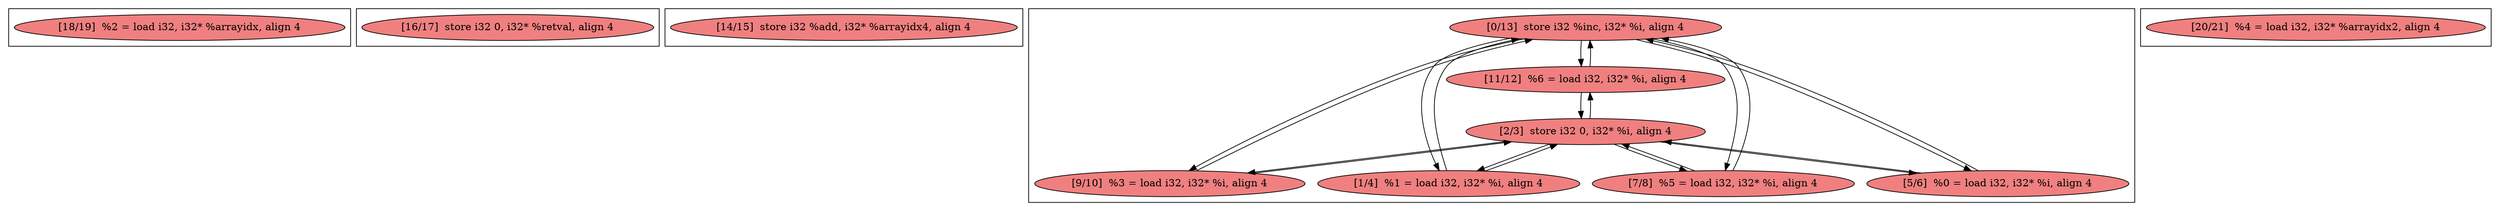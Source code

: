 
digraph G {





subgraph cluster4 {


node37 [fillcolor=lightcoral,label="[18/19]  %2 = load i32, i32* %arrayidx, align 4",shape=ellipse,style=filled ]



}

subgraph cluster3 {


node36 [fillcolor=lightcoral,label="[16/17]  store i32 0, i32* %retval, align 4",shape=ellipse,style=filled ]



}

subgraph cluster2 {


node35 [fillcolor=lightcoral,label="[14/15]  store i32 %add, i32* %arrayidx4, align 4",shape=ellipse,style=filled ]



}

subgraph cluster0 {


node28 [fillcolor=lightcoral,label="[0/13]  store i32 %inc, i32* %i, align 4",shape=ellipse,style=filled ]
node27 [fillcolor=lightcoral,label="[11/12]  %6 = load i32, i32* %i, align 4",shape=ellipse,style=filled ]
node33 [fillcolor=lightcoral,label="[9/10]  %3 = load i32, i32* %i, align 4",shape=ellipse,style=filled ]
node29 [fillcolor=lightcoral,label="[2/3]  store i32 0, i32* %i, align 4",shape=ellipse,style=filled ]
node30 [fillcolor=lightcoral,label="[1/4]  %1 = load i32, i32* %i, align 4",shape=ellipse,style=filled ]
node32 [fillcolor=lightcoral,label="[7/8]  %5 = load i32, i32* %i, align 4",shape=ellipse,style=filled ]
node31 [fillcolor=lightcoral,label="[5/6]  %0 = load i32, i32* %i, align 4",shape=ellipse,style=filled ]

node32->node29 [ ]
node30->node28 [ ]
node28->node30 [ ]
node31->node28 [ ]
node27->node29 [ ]
node29->node30 [ ]
node32->node28 [ ]
node28->node31 [ ]
node28->node32 [ ]
node28->node27 [ ]
node33->node29 [ ]
node29->node32 [ ]
node29->node27 [ ]
node29->node33 [ ]
node30->node29 [ ]
node27->node28 [ ]
node33->node28 [ ]
node28->node33 [ ]
node29->node31 [ ]
node31->node29 [ ]


}

subgraph cluster1 {


node34 [fillcolor=lightcoral,label="[20/21]  %4 = load i32, i32* %arrayidx2, align 4",shape=ellipse,style=filled ]



}

}
